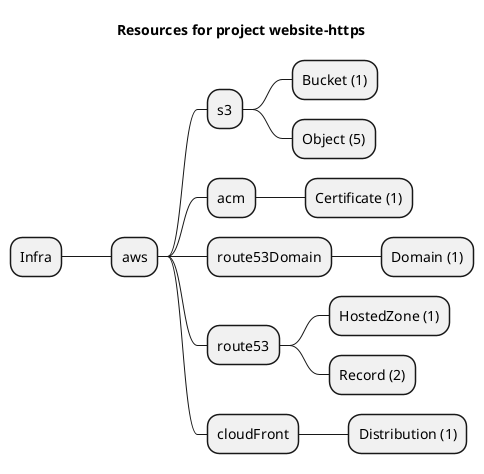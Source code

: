 @startmindmap
title Resources for project website-https
skinparam monochrome true
+ Infra
++ aws
+++ s3
++++ Bucket (1)
++++ Object (5)
+++ acm
++++ Certificate (1)
+++ route53Domain
++++ Domain (1)
+++ route53
++++ HostedZone (1)
++++ Record (2)
+++ cloudFront
++++ Distribution (1)
@endmindmap